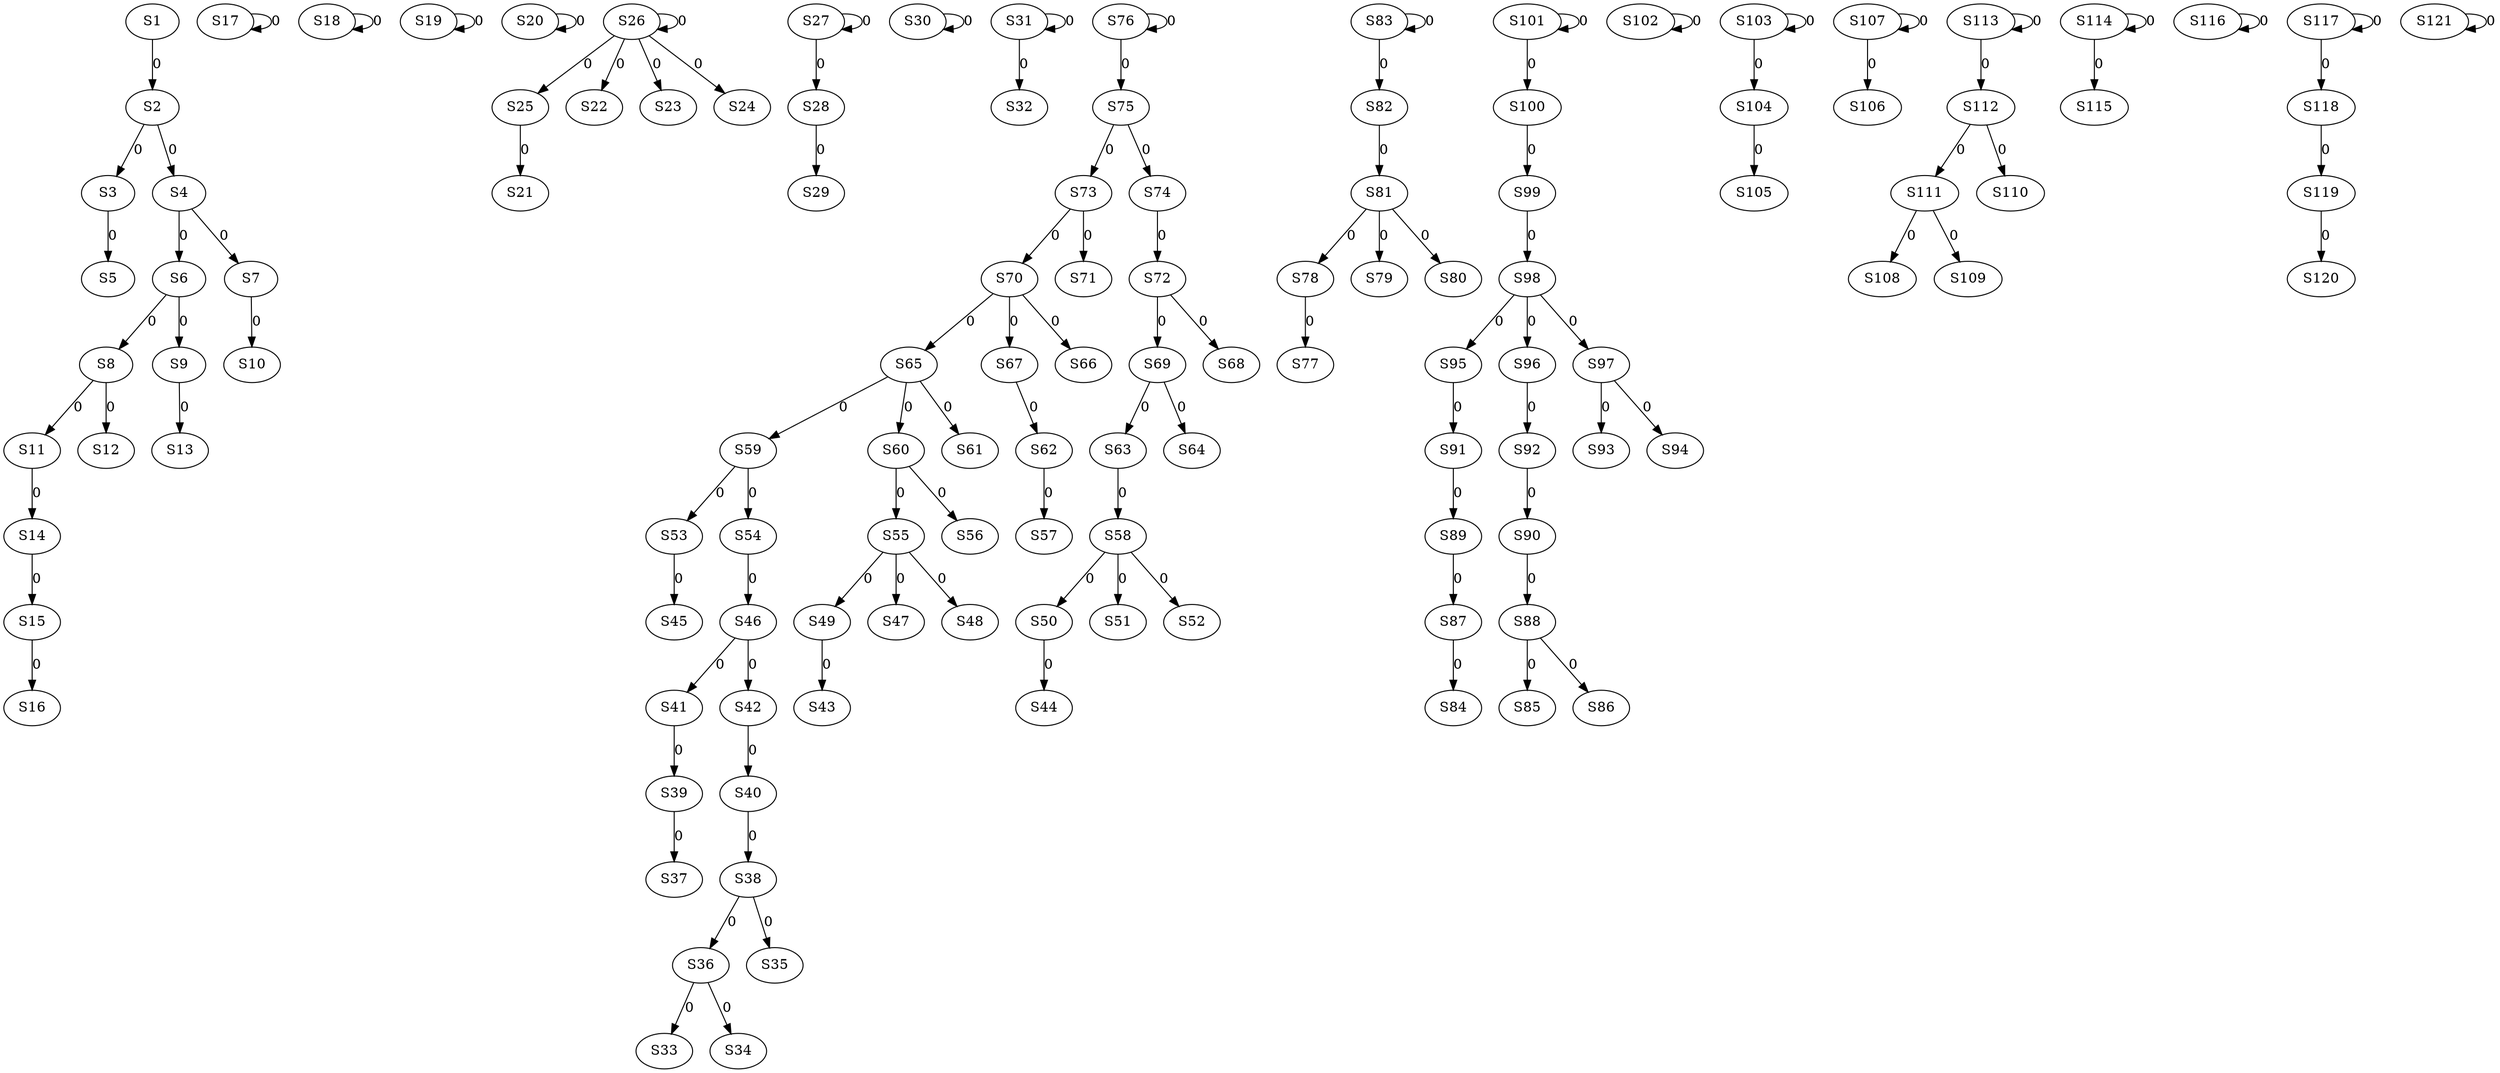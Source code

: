 strict digraph {
	S1 -> S2 [ label = 0 ];
	S2 -> S3 [ label = 0 ];
	S2 -> S4 [ label = 0 ];
	S3 -> S5 [ label = 0 ];
	S4 -> S6 [ label = 0 ];
	S4 -> S7 [ label = 0 ];
	S6 -> S8 [ label = 0 ];
	S6 -> S9 [ label = 0 ];
	S7 -> S10 [ label = 0 ];
	S8 -> S11 [ label = 0 ];
	S8 -> S12 [ label = 0 ];
	S9 -> S13 [ label = 0 ];
	S11 -> S14 [ label = 0 ];
	S14 -> S15 [ label = 0 ];
	S15 -> S16 [ label = 0 ];
	S17 -> S17 [ label = 0 ];
	S18 -> S18 [ label = 0 ];
	S19 -> S19 [ label = 0 ];
	S20 -> S20 [ label = 0 ];
	S25 -> S21 [ label = 0 ];
	S26 -> S22 [ label = 0 ];
	S26 -> S23 [ label = 0 ];
	S26 -> S24 [ label = 0 ];
	S26 -> S25 [ label = 0 ];
	S26 -> S26 [ label = 0 ];
	S27 -> S27 [ label = 0 ];
	S27 -> S28 [ label = 0 ];
	S28 -> S29 [ label = 0 ];
	S30 -> S30 [ label = 0 ];
	S31 -> S31 [ label = 0 ];
	S31 -> S32 [ label = 0 ];
	S36 -> S33 [ label = 0 ];
	S36 -> S34 [ label = 0 ];
	S38 -> S35 [ label = 0 ];
	S38 -> S36 [ label = 0 ];
	S39 -> S37 [ label = 0 ];
	S40 -> S38 [ label = 0 ];
	S41 -> S39 [ label = 0 ];
	S42 -> S40 [ label = 0 ];
	S46 -> S41 [ label = 0 ];
	S46 -> S42 [ label = 0 ];
	S49 -> S43 [ label = 0 ];
	S50 -> S44 [ label = 0 ];
	S53 -> S45 [ label = 0 ];
	S54 -> S46 [ label = 0 ];
	S55 -> S47 [ label = 0 ];
	S55 -> S48 [ label = 0 ];
	S55 -> S49 [ label = 0 ];
	S58 -> S50 [ label = 0 ];
	S58 -> S51 [ label = 0 ];
	S58 -> S52 [ label = 0 ];
	S59 -> S53 [ label = 0 ];
	S59 -> S54 [ label = 0 ];
	S60 -> S55 [ label = 0 ];
	S60 -> S56 [ label = 0 ];
	S62 -> S57 [ label = 0 ];
	S63 -> S58 [ label = 0 ];
	S65 -> S59 [ label = 0 ];
	S65 -> S60 [ label = 0 ];
	S65 -> S61 [ label = 0 ];
	S67 -> S62 [ label = 0 ];
	S69 -> S63 [ label = 0 ];
	S69 -> S64 [ label = 0 ];
	S70 -> S65 [ label = 0 ];
	S70 -> S66 [ label = 0 ];
	S70 -> S67 [ label = 0 ];
	S72 -> S68 [ label = 0 ];
	S72 -> S69 [ label = 0 ];
	S73 -> S70 [ label = 0 ];
	S73 -> S71 [ label = 0 ];
	S74 -> S72 [ label = 0 ];
	S75 -> S73 [ label = 0 ];
	S75 -> S74 [ label = 0 ];
	S76 -> S75 [ label = 0 ];
	S76 -> S76 [ label = 0 ];
	S78 -> S77 [ label = 0 ];
	S81 -> S78 [ label = 0 ];
	S81 -> S79 [ label = 0 ];
	S81 -> S80 [ label = 0 ];
	S82 -> S81 [ label = 0 ];
	S83 -> S82 [ label = 0 ];
	S83 -> S83 [ label = 0 ];
	S87 -> S84 [ label = 0 ];
	S88 -> S85 [ label = 0 ];
	S88 -> S86 [ label = 0 ];
	S89 -> S87 [ label = 0 ];
	S90 -> S88 [ label = 0 ];
	S91 -> S89 [ label = 0 ];
	S92 -> S90 [ label = 0 ];
	S95 -> S91 [ label = 0 ];
	S96 -> S92 [ label = 0 ];
	S97 -> S93 [ label = 0 ];
	S97 -> S94 [ label = 0 ];
	S98 -> S95 [ label = 0 ];
	S98 -> S96 [ label = 0 ];
	S98 -> S97 [ label = 0 ];
	S99 -> S98 [ label = 0 ];
	S100 -> S99 [ label = 0 ];
	S101 -> S100 [ label = 0 ];
	S101 -> S101 [ label = 0 ];
	S102 -> S102 [ label = 0 ];
	S103 -> S103 [ label = 0 ];
	S103 -> S104 [ label = 0 ];
	S104 -> S105 [ label = 0 ];
	S107 -> S106 [ label = 0 ];
	S107 -> S107 [ label = 0 ];
	S111 -> S108 [ label = 0 ];
	S111 -> S109 [ label = 0 ];
	S112 -> S110 [ label = 0 ];
	S112 -> S111 [ label = 0 ];
	S113 -> S112 [ label = 0 ];
	S113 -> S113 [ label = 0 ];
	S114 -> S114 [ label = 0 ];
	S114 -> S115 [ label = 0 ];
	S116 -> S116 [ label = 0 ];
	S117 -> S117 [ label = 0 ];
	S117 -> S118 [ label = 0 ];
	S118 -> S119 [ label = 0 ];
	S119 -> S120 [ label = 0 ];
	S121 -> S121 [ label = 0 ];
}